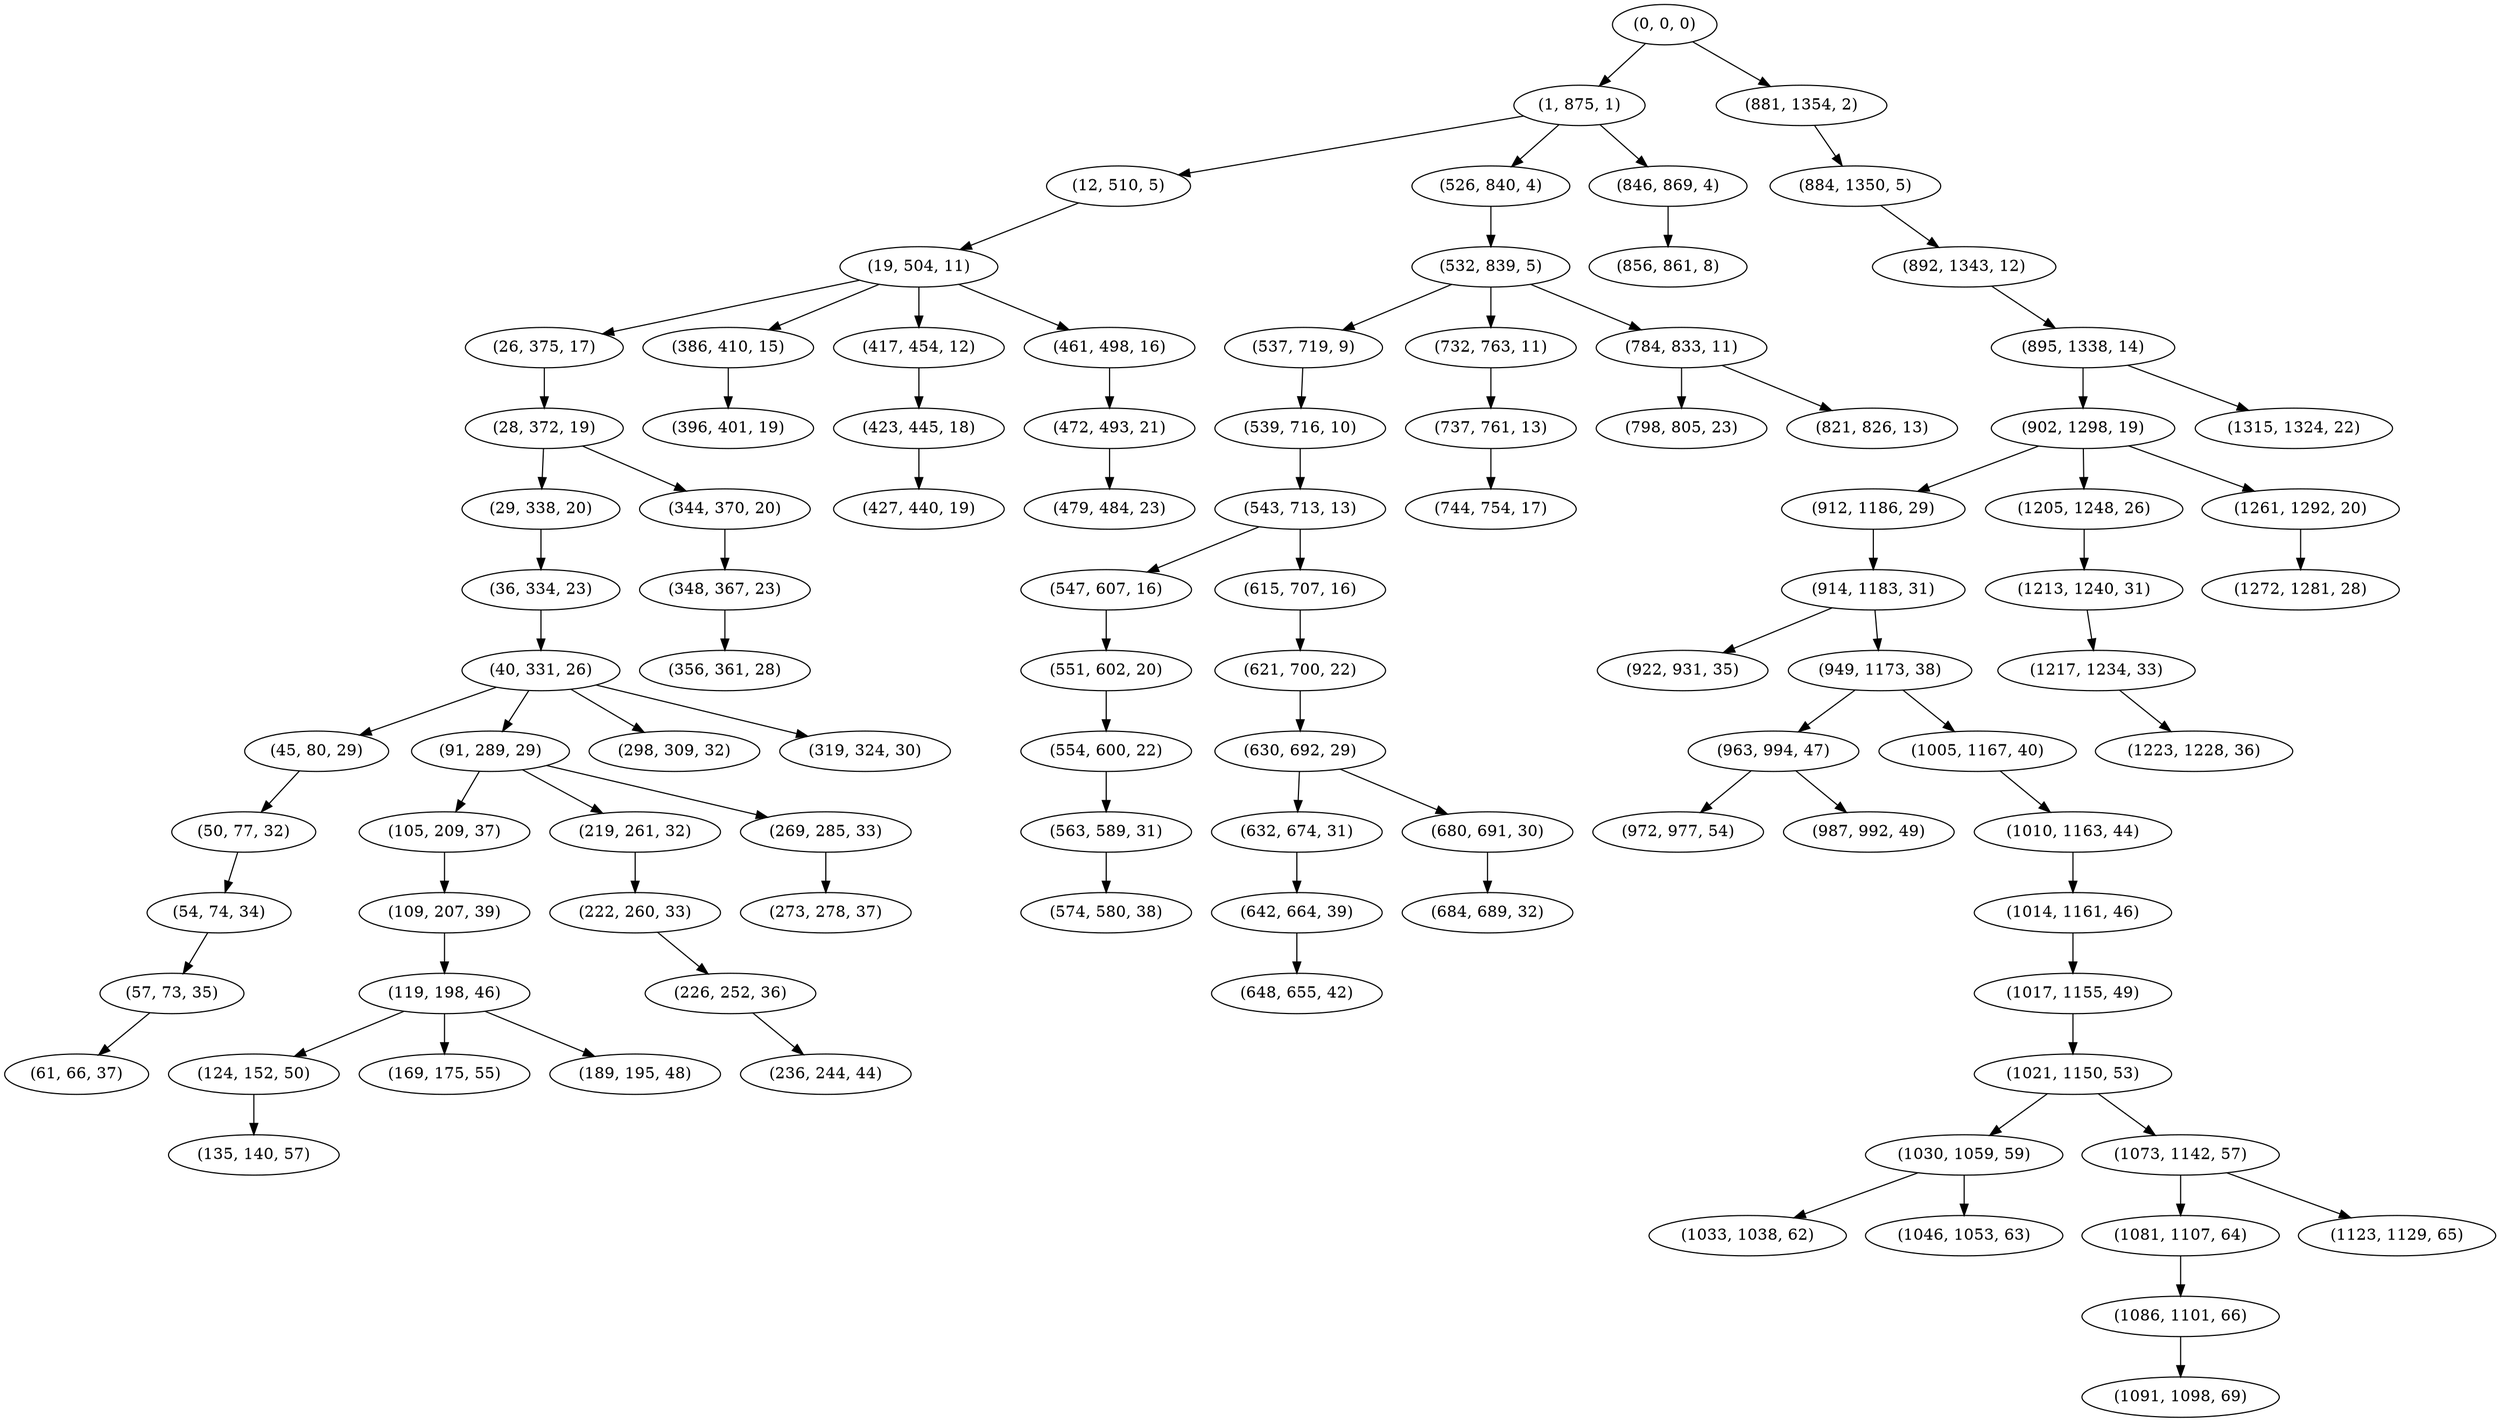 digraph tree {
    "(0, 0, 0)";
    "(1, 875, 1)";
    "(12, 510, 5)";
    "(19, 504, 11)";
    "(26, 375, 17)";
    "(28, 372, 19)";
    "(29, 338, 20)";
    "(36, 334, 23)";
    "(40, 331, 26)";
    "(45, 80, 29)";
    "(50, 77, 32)";
    "(54, 74, 34)";
    "(57, 73, 35)";
    "(61, 66, 37)";
    "(91, 289, 29)";
    "(105, 209, 37)";
    "(109, 207, 39)";
    "(119, 198, 46)";
    "(124, 152, 50)";
    "(135, 140, 57)";
    "(169, 175, 55)";
    "(189, 195, 48)";
    "(219, 261, 32)";
    "(222, 260, 33)";
    "(226, 252, 36)";
    "(236, 244, 44)";
    "(269, 285, 33)";
    "(273, 278, 37)";
    "(298, 309, 32)";
    "(319, 324, 30)";
    "(344, 370, 20)";
    "(348, 367, 23)";
    "(356, 361, 28)";
    "(386, 410, 15)";
    "(396, 401, 19)";
    "(417, 454, 12)";
    "(423, 445, 18)";
    "(427, 440, 19)";
    "(461, 498, 16)";
    "(472, 493, 21)";
    "(479, 484, 23)";
    "(526, 840, 4)";
    "(532, 839, 5)";
    "(537, 719, 9)";
    "(539, 716, 10)";
    "(543, 713, 13)";
    "(547, 607, 16)";
    "(551, 602, 20)";
    "(554, 600, 22)";
    "(563, 589, 31)";
    "(574, 580, 38)";
    "(615, 707, 16)";
    "(621, 700, 22)";
    "(630, 692, 29)";
    "(632, 674, 31)";
    "(642, 664, 39)";
    "(648, 655, 42)";
    "(680, 691, 30)";
    "(684, 689, 32)";
    "(732, 763, 11)";
    "(737, 761, 13)";
    "(744, 754, 17)";
    "(784, 833, 11)";
    "(798, 805, 23)";
    "(821, 826, 13)";
    "(846, 869, 4)";
    "(856, 861, 8)";
    "(881, 1354, 2)";
    "(884, 1350, 5)";
    "(892, 1343, 12)";
    "(895, 1338, 14)";
    "(902, 1298, 19)";
    "(912, 1186, 29)";
    "(914, 1183, 31)";
    "(922, 931, 35)";
    "(949, 1173, 38)";
    "(963, 994, 47)";
    "(972, 977, 54)";
    "(987, 992, 49)";
    "(1005, 1167, 40)";
    "(1010, 1163, 44)";
    "(1014, 1161, 46)";
    "(1017, 1155, 49)";
    "(1021, 1150, 53)";
    "(1030, 1059, 59)";
    "(1033, 1038, 62)";
    "(1046, 1053, 63)";
    "(1073, 1142, 57)";
    "(1081, 1107, 64)";
    "(1086, 1101, 66)";
    "(1091, 1098, 69)";
    "(1123, 1129, 65)";
    "(1205, 1248, 26)";
    "(1213, 1240, 31)";
    "(1217, 1234, 33)";
    "(1223, 1228, 36)";
    "(1261, 1292, 20)";
    "(1272, 1281, 28)";
    "(1315, 1324, 22)";
    "(0, 0, 0)" -> "(1, 875, 1)";
    "(0, 0, 0)" -> "(881, 1354, 2)";
    "(1, 875, 1)" -> "(12, 510, 5)";
    "(1, 875, 1)" -> "(526, 840, 4)";
    "(1, 875, 1)" -> "(846, 869, 4)";
    "(12, 510, 5)" -> "(19, 504, 11)";
    "(19, 504, 11)" -> "(26, 375, 17)";
    "(19, 504, 11)" -> "(386, 410, 15)";
    "(19, 504, 11)" -> "(417, 454, 12)";
    "(19, 504, 11)" -> "(461, 498, 16)";
    "(26, 375, 17)" -> "(28, 372, 19)";
    "(28, 372, 19)" -> "(29, 338, 20)";
    "(28, 372, 19)" -> "(344, 370, 20)";
    "(29, 338, 20)" -> "(36, 334, 23)";
    "(36, 334, 23)" -> "(40, 331, 26)";
    "(40, 331, 26)" -> "(45, 80, 29)";
    "(40, 331, 26)" -> "(91, 289, 29)";
    "(40, 331, 26)" -> "(298, 309, 32)";
    "(40, 331, 26)" -> "(319, 324, 30)";
    "(45, 80, 29)" -> "(50, 77, 32)";
    "(50, 77, 32)" -> "(54, 74, 34)";
    "(54, 74, 34)" -> "(57, 73, 35)";
    "(57, 73, 35)" -> "(61, 66, 37)";
    "(91, 289, 29)" -> "(105, 209, 37)";
    "(91, 289, 29)" -> "(219, 261, 32)";
    "(91, 289, 29)" -> "(269, 285, 33)";
    "(105, 209, 37)" -> "(109, 207, 39)";
    "(109, 207, 39)" -> "(119, 198, 46)";
    "(119, 198, 46)" -> "(124, 152, 50)";
    "(119, 198, 46)" -> "(169, 175, 55)";
    "(119, 198, 46)" -> "(189, 195, 48)";
    "(124, 152, 50)" -> "(135, 140, 57)";
    "(219, 261, 32)" -> "(222, 260, 33)";
    "(222, 260, 33)" -> "(226, 252, 36)";
    "(226, 252, 36)" -> "(236, 244, 44)";
    "(269, 285, 33)" -> "(273, 278, 37)";
    "(344, 370, 20)" -> "(348, 367, 23)";
    "(348, 367, 23)" -> "(356, 361, 28)";
    "(386, 410, 15)" -> "(396, 401, 19)";
    "(417, 454, 12)" -> "(423, 445, 18)";
    "(423, 445, 18)" -> "(427, 440, 19)";
    "(461, 498, 16)" -> "(472, 493, 21)";
    "(472, 493, 21)" -> "(479, 484, 23)";
    "(526, 840, 4)" -> "(532, 839, 5)";
    "(532, 839, 5)" -> "(537, 719, 9)";
    "(532, 839, 5)" -> "(732, 763, 11)";
    "(532, 839, 5)" -> "(784, 833, 11)";
    "(537, 719, 9)" -> "(539, 716, 10)";
    "(539, 716, 10)" -> "(543, 713, 13)";
    "(543, 713, 13)" -> "(547, 607, 16)";
    "(543, 713, 13)" -> "(615, 707, 16)";
    "(547, 607, 16)" -> "(551, 602, 20)";
    "(551, 602, 20)" -> "(554, 600, 22)";
    "(554, 600, 22)" -> "(563, 589, 31)";
    "(563, 589, 31)" -> "(574, 580, 38)";
    "(615, 707, 16)" -> "(621, 700, 22)";
    "(621, 700, 22)" -> "(630, 692, 29)";
    "(630, 692, 29)" -> "(632, 674, 31)";
    "(630, 692, 29)" -> "(680, 691, 30)";
    "(632, 674, 31)" -> "(642, 664, 39)";
    "(642, 664, 39)" -> "(648, 655, 42)";
    "(680, 691, 30)" -> "(684, 689, 32)";
    "(732, 763, 11)" -> "(737, 761, 13)";
    "(737, 761, 13)" -> "(744, 754, 17)";
    "(784, 833, 11)" -> "(798, 805, 23)";
    "(784, 833, 11)" -> "(821, 826, 13)";
    "(846, 869, 4)" -> "(856, 861, 8)";
    "(881, 1354, 2)" -> "(884, 1350, 5)";
    "(884, 1350, 5)" -> "(892, 1343, 12)";
    "(892, 1343, 12)" -> "(895, 1338, 14)";
    "(895, 1338, 14)" -> "(902, 1298, 19)";
    "(895, 1338, 14)" -> "(1315, 1324, 22)";
    "(902, 1298, 19)" -> "(912, 1186, 29)";
    "(902, 1298, 19)" -> "(1205, 1248, 26)";
    "(902, 1298, 19)" -> "(1261, 1292, 20)";
    "(912, 1186, 29)" -> "(914, 1183, 31)";
    "(914, 1183, 31)" -> "(922, 931, 35)";
    "(914, 1183, 31)" -> "(949, 1173, 38)";
    "(949, 1173, 38)" -> "(963, 994, 47)";
    "(949, 1173, 38)" -> "(1005, 1167, 40)";
    "(963, 994, 47)" -> "(972, 977, 54)";
    "(963, 994, 47)" -> "(987, 992, 49)";
    "(1005, 1167, 40)" -> "(1010, 1163, 44)";
    "(1010, 1163, 44)" -> "(1014, 1161, 46)";
    "(1014, 1161, 46)" -> "(1017, 1155, 49)";
    "(1017, 1155, 49)" -> "(1021, 1150, 53)";
    "(1021, 1150, 53)" -> "(1030, 1059, 59)";
    "(1021, 1150, 53)" -> "(1073, 1142, 57)";
    "(1030, 1059, 59)" -> "(1033, 1038, 62)";
    "(1030, 1059, 59)" -> "(1046, 1053, 63)";
    "(1073, 1142, 57)" -> "(1081, 1107, 64)";
    "(1073, 1142, 57)" -> "(1123, 1129, 65)";
    "(1081, 1107, 64)" -> "(1086, 1101, 66)";
    "(1086, 1101, 66)" -> "(1091, 1098, 69)";
    "(1205, 1248, 26)" -> "(1213, 1240, 31)";
    "(1213, 1240, 31)" -> "(1217, 1234, 33)";
    "(1217, 1234, 33)" -> "(1223, 1228, 36)";
    "(1261, 1292, 20)" -> "(1272, 1281, 28)";
}

